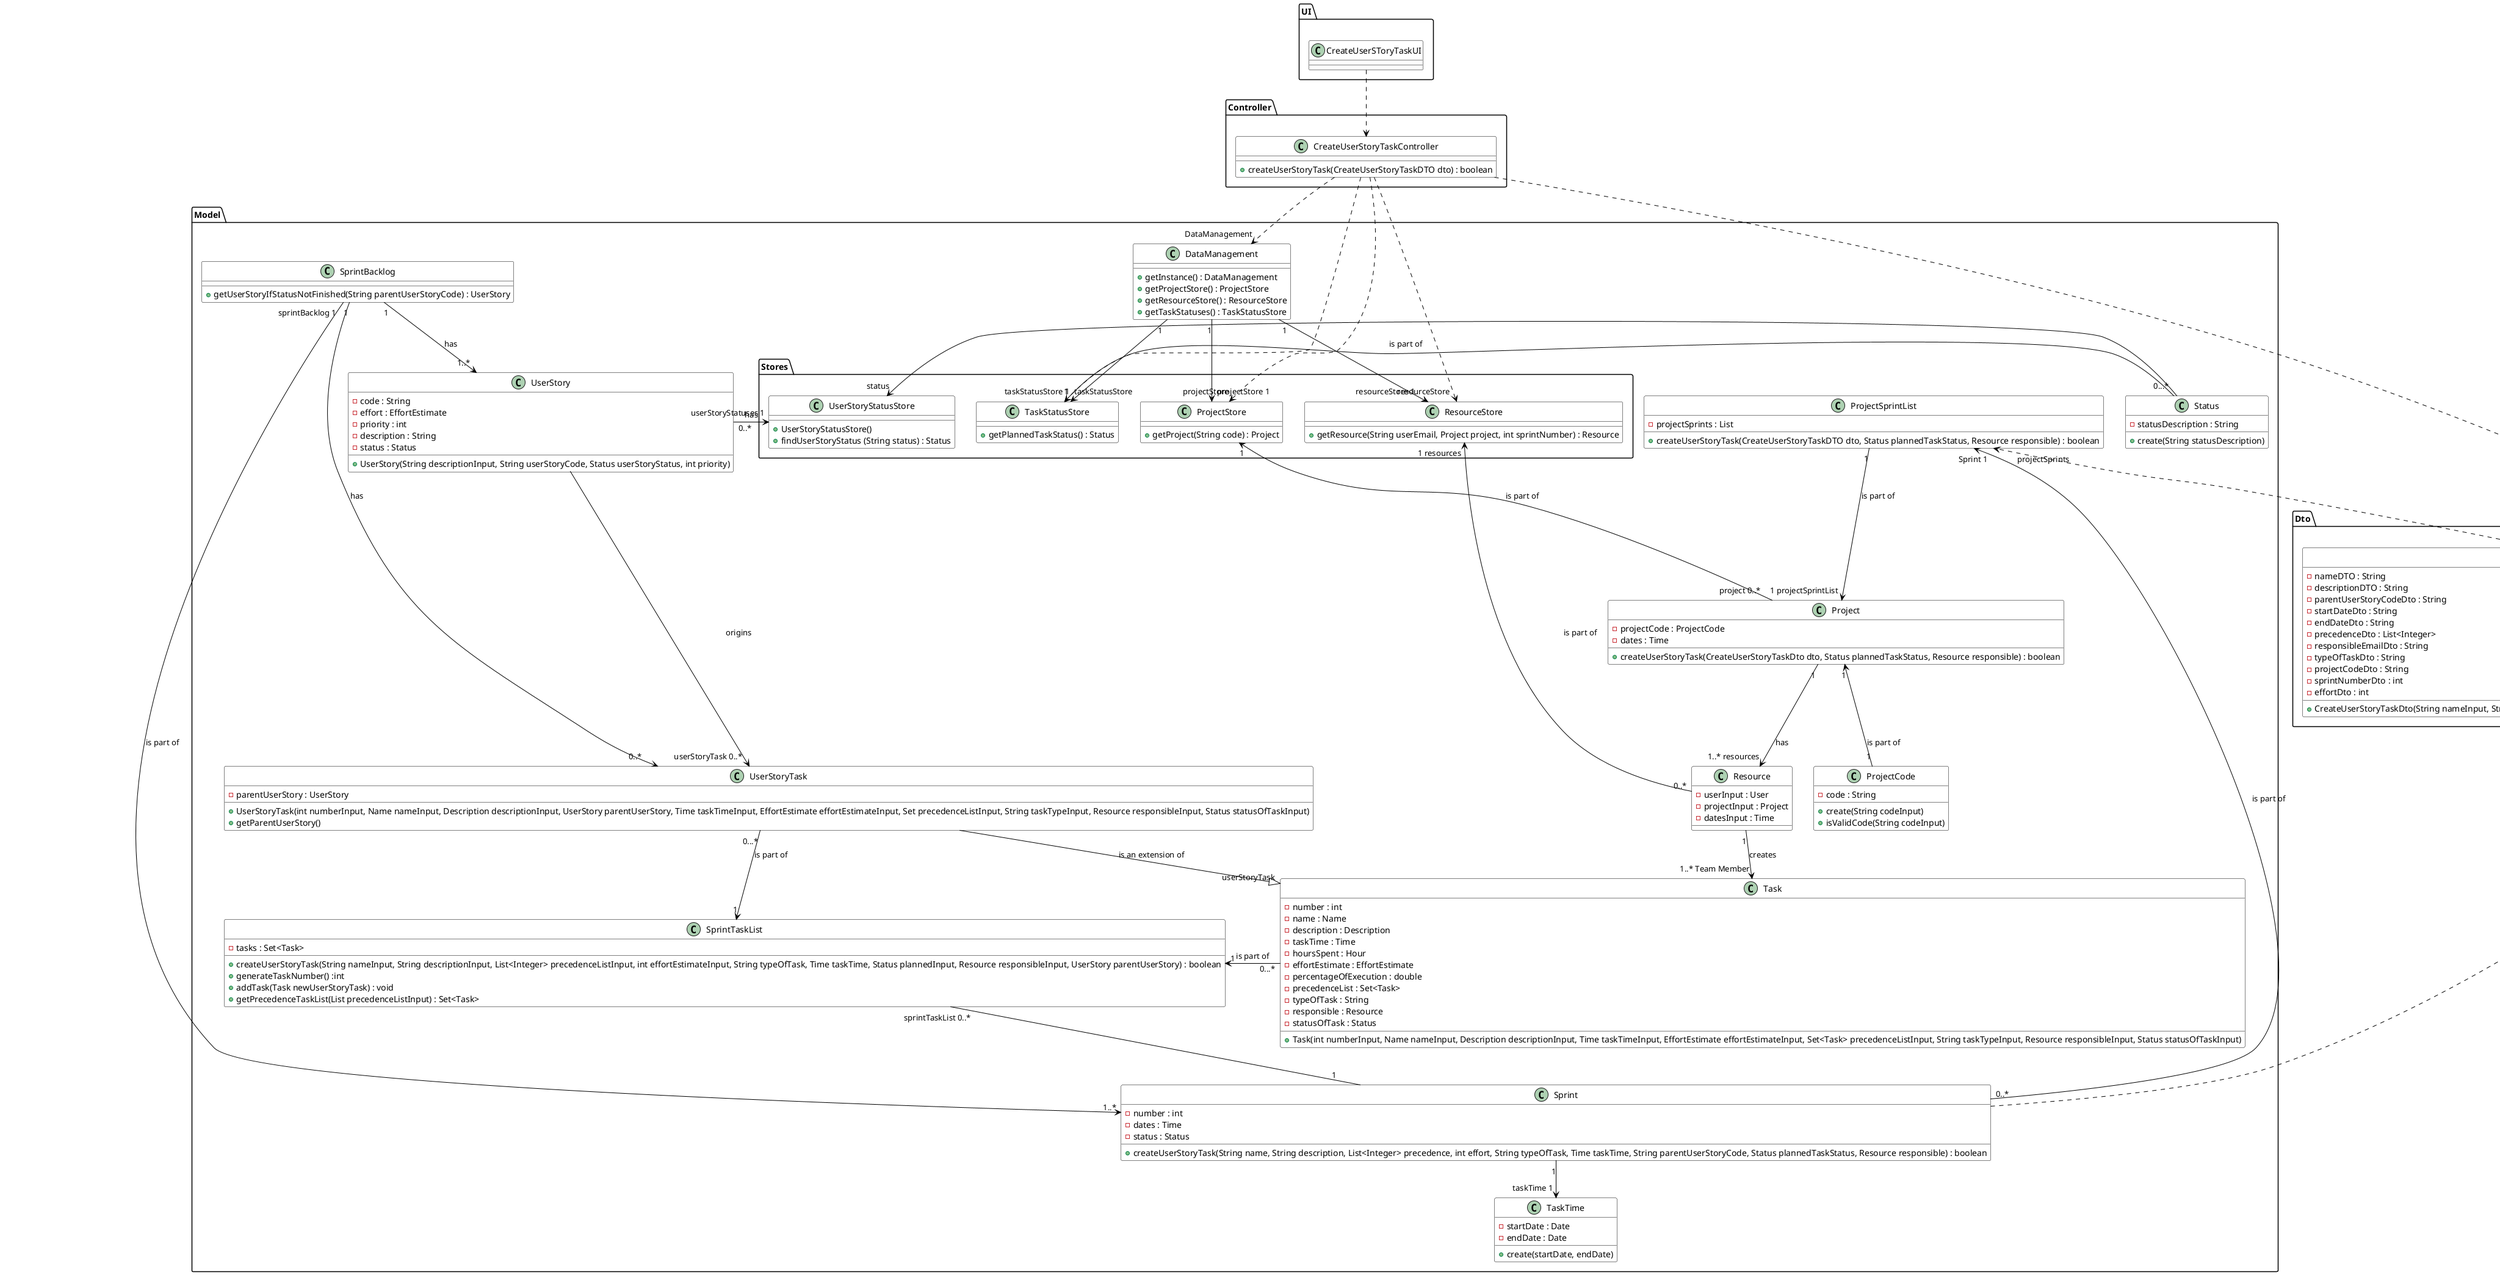 @startuml
skinparam class {
BackgroundColor #white
ArrowColor #black
BorderColor #black
}

package "UI"{
class CreateUserSToryTaskUI{}
}

package "Controller"{
class CreateUserStoryTaskController {
	+createUserStoryTask(CreateUserStoryTaskDTO dto) : boolean
}
}
package "Dto" {
class CreateUserStoryTaskDTO {
    	-nameDTO : String
    	-descriptionDTO : String
    	-parentUserStoryCodeDto : String
    	-startDateDto : String
    	-endDateDto : String
    	-precedenceDto : List<Integer>
    	-responsibleEmailDto : String
    	-typeOfTaskDto : String
    	-projectCodeDto : String
    	-sprintNumberDto : int
    	-effortDto : int
    	+CreateUserStoryTaskDto(String nameInput, String descriptionInput, String parentUserStoryCodeInput, String startDateInput, String endDateInput, List<Integer> precedenceListInput, String responsibleEmailInput, String typeOfTaskInput, String projectCodeInput, int sprintNumberInput, int effortEstimateInput)
    }
}

package "Model" {
class DataManagement {
	+getInstance() : DataManagement
	+getProjectStore() : ProjectStore
	+getResourceStore() : ResourceStore
	+getTaskStatuses() : TaskStatusStore
}


package "Stores" {
class ProjectStore {
	+getProject(String code) : Project
}

class TaskStatusStore {
	+getPlannedTaskStatus() : Status
}

class UserStoryStatusStore {
+ UserStoryStatusStore()
+ findUserStoryStatus (String status) : Status
}

class ResourceStore {
	+getResource(String userEmail, Project project, int sprintNumber) : Resource
}
}

class Project {
	-projectCode : ProjectCode
	- dates : Time
	+createUserStoryTask(CreateUserStoryTaskDto dto, Status plannedTaskStatus, Resource responsible) : boolean
}

class ProjectCode {
    -code : String
    +create(String codeInput)
    +isValidCode(String codeInput)
}

class ProjectSprintList {
	-projectSprints : List
	+createUserStoryTask(CreateUserStoryTaskDTO dto, Status plannedTaskStatus, Resource responsible) : boolean
}

class Resource{
    -userInput : User
    -projectInput : Project
    -datesInput : Time
}

class Sprint {
	-number : int
    -dates : Time
    -status : Status
	+createUserStoryTask(String name, String description, List<Integer> precedence, int effort, String typeOfTask, Time taskTime, String parentUserStoryCode, Status plannedTaskStatus, Resource responsible) : boolean
}

class SprintBacklog {
	+getUserStoryIfStatusNotFinished(String parentUserStoryCode) : UserStory
}


class SprintTaskList {
	-tasks : Set<Task>
	+createUserStoryTask(String nameInput, String descriptionInput, List<Integer> precedenceListInput, int effortEstimateInput, String typeOfTask, Time taskTime, Status plannedInput, Resource responsibleInput, UserStory parentUserStory) : boolean
	+generateTaskNumber() :int
	+addTask(Task newUserStoryTask) : void
	+getPrecedenceTaskList(List precedenceListInput) : Set<Task>
}

class TaskTime {
	-startDate : Date
	-endDate : Date
	+create(startDate, endDate)
}

class UserStoryTask {
	-parentUserStory : UserStory
	+UserStoryTask(int numberInput, Name nameInput, Description descriptionInput, UserStory parentUserStory, Time taskTimeInput, EffortEstimate effortEstimateInput, Set precedenceListInput, String taskTypeInput, Resource responsibleInput, Status statusOfTaskInput)
	+getParentUserStory()
}
class Task {
	- number : int
	- name : Name
	- description : Description
	- taskTime : Time
	- hoursSpent : Hour
	- effortEstimate : EffortEstimate
	- percentageOfExecution : double
	- precedenceList : Set<Task>
	- typeOfTask : String
	- responsible : Resource
	- statusOfTask : Status
	+Task(int numberInput, Name nameInput, Description descriptionInput, Time taskTimeInput, EffortEstimate effortEstimateInput, Set<Task> precedenceListInput, String taskTypeInput, Resource responsibleInput, Status statusOfTaskInput)
}

class Status {
    -statusDescription : String
    +create(String statusDescription)
}

class UserStory {
- code : String
- effort : EffortEstimate
- priority : int
- description : String
- status : Status
+ UserStory(String descriptionInput, String userStoryCode, Status userStoryStatus, int priority)
}
}

UserStoryTask --|> "userStoryTask" Task : is an extension of
Task "0...*" -> "1" SprintTaskList : is part of
UserStoryTask "0...*" -> "1" SprintTaskList : is part of
Status "0...*"-> "1" TaskStatusStore : is part of
UserStoryStatusStore"status" <- Status
UserStory "0..*" -> "userStoryStatuses 1" UserStoryStatusStore : has
UserStory ->"userStoryTask 0..*" UserStoryTask : origins

Sprint "1" --> "taskTime 1" TaskTime
SprintTaskList "sprintTaskList 0..*" -- "1" Sprint
SprintBacklog "sprintBacklog 1" --> "1..*" Sprint : is part of
SprintBacklog "1" --> "0..*" UserStoryTask : has
SprintBacklog "1" --> "1..*" UserStory : has
ProjectSprintList "Sprint 1" <-- "0..*" Sprint : is part of
ProjectSprintList "1"--> "1 projectSprintList" Project : is part of
Project "1" --> "1..* resources" Resource : has
Resource "1" --> "1..* Team Member" Task : creates
Project "1"<-- "1"ProjectCode : is part of
ProjectStore "1" <-- "project 0..*" Project : is part of
DataManagement "1" --> "taskStatusStore 1" TaskStatusStore
ResourceStore "1 resources" <-- "0..*" Resource : is part of
DataManagement "1" --> "resourceStore 1" ResourceStore
DataManagement "1" --> "projectStore 1" ProjectStore




Sprint ..> CreateUserStoryTaskDTO
CreateUserStoryTaskDTO .> "projectSprints" ProjectSprintList

CreateUserStoryTaskController ..> "resourceStore" ResourceStore
CreateUserStoryTaskController ..> "projectStore" ProjectStore
CreateUserStoryTaskController ..> "DataManagement" DataManagement
CreateUserStoryTaskController ....> "DTO" CreateUserStoryTaskDTO
CreateUserStoryTaskController ..> "taskStatusStore" TaskStatusStore
CreateUserSToryTaskUI ..> CreateUserStoryTaskController
@enduml